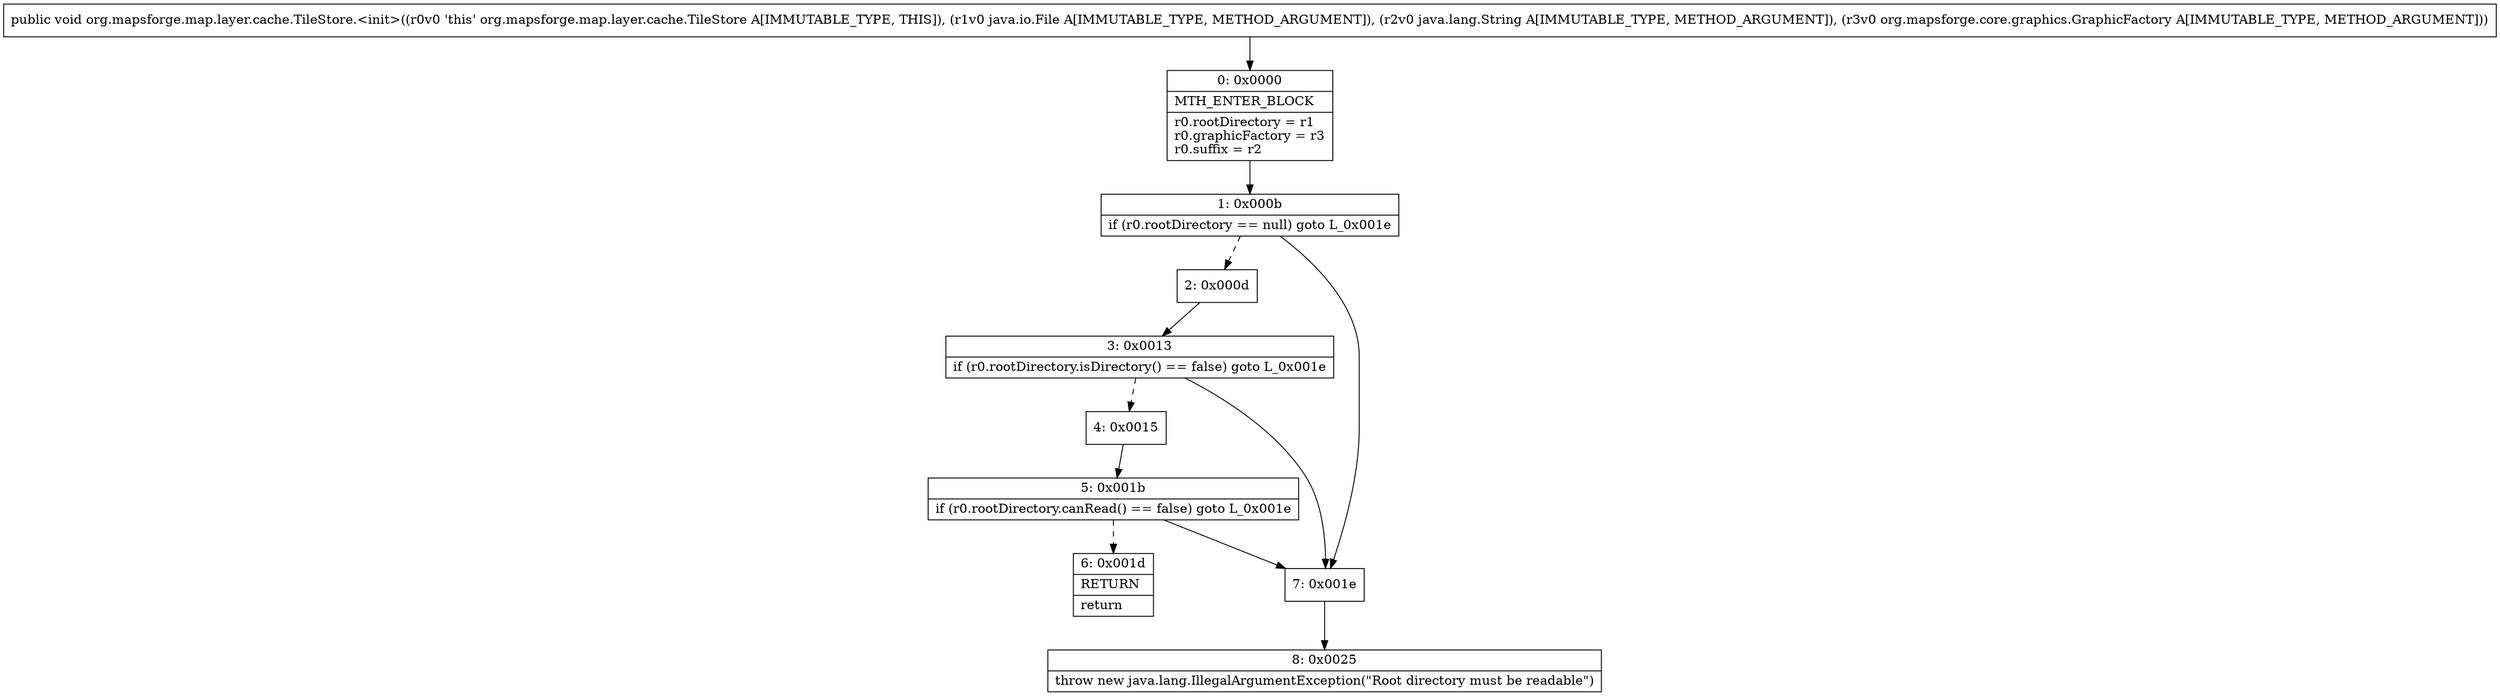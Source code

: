 digraph "CFG fororg.mapsforge.map.layer.cache.TileStore.\<init\>(Ljava\/io\/File;Ljava\/lang\/String;Lorg\/mapsforge\/core\/graphics\/GraphicFactory;)V" {
Node_0 [shape=record,label="{0\:\ 0x0000|MTH_ENTER_BLOCK\l|r0.rootDirectory = r1\lr0.graphicFactory = r3\lr0.suffix = r2\l}"];
Node_1 [shape=record,label="{1\:\ 0x000b|if (r0.rootDirectory == null) goto L_0x001e\l}"];
Node_2 [shape=record,label="{2\:\ 0x000d}"];
Node_3 [shape=record,label="{3\:\ 0x0013|if (r0.rootDirectory.isDirectory() == false) goto L_0x001e\l}"];
Node_4 [shape=record,label="{4\:\ 0x0015}"];
Node_5 [shape=record,label="{5\:\ 0x001b|if (r0.rootDirectory.canRead() == false) goto L_0x001e\l}"];
Node_6 [shape=record,label="{6\:\ 0x001d|RETURN\l|return\l}"];
Node_7 [shape=record,label="{7\:\ 0x001e}"];
Node_8 [shape=record,label="{8\:\ 0x0025|throw new java.lang.IllegalArgumentException(\"Root directory must be readable\")\l}"];
MethodNode[shape=record,label="{public void org.mapsforge.map.layer.cache.TileStore.\<init\>((r0v0 'this' org.mapsforge.map.layer.cache.TileStore A[IMMUTABLE_TYPE, THIS]), (r1v0 java.io.File A[IMMUTABLE_TYPE, METHOD_ARGUMENT]), (r2v0 java.lang.String A[IMMUTABLE_TYPE, METHOD_ARGUMENT]), (r3v0 org.mapsforge.core.graphics.GraphicFactory A[IMMUTABLE_TYPE, METHOD_ARGUMENT])) }"];
MethodNode -> Node_0;
Node_0 -> Node_1;
Node_1 -> Node_2[style=dashed];
Node_1 -> Node_7;
Node_2 -> Node_3;
Node_3 -> Node_4[style=dashed];
Node_3 -> Node_7;
Node_4 -> Node_5;
Node_5 -> Node_6[style=dashed];
Node_5 -> Node_7;
Node_7 -> Node_8;
}

